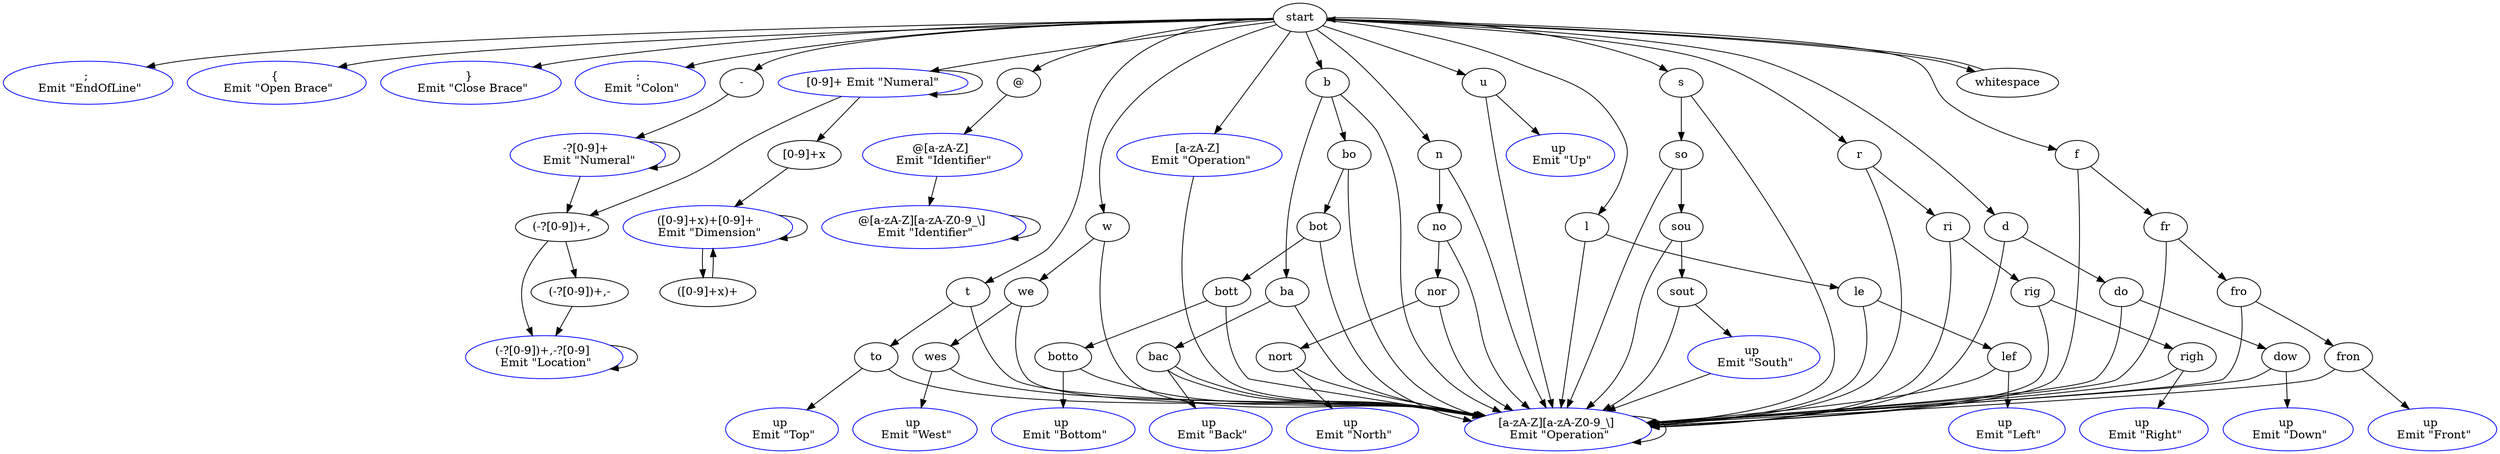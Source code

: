 digraph minedefine_fsa {

  start
  semicolon [label=<; <br/> Emit "EndOfLine"> color="blue"]
  openbrace [label=<{ <br/> Emit "Open Brace"> color="blue"]
  closebrace [label=<} <br/> Emit "Close Brace"> color="blue"]
  colon [label=<: <br/> Emit "Colon"> color="blue"]
  negative [label="-"]
  at [label="@"]

  atLetter [label=<@[a-zA-Z] <br/> Emit "Identifier"> color="blue"]
  atLetterSymbol [label=<@[a-zA-Z][a-zA-Z0-9_\] <br/> Emit "Identifier"> color="blue"]

  letter [label=<[a-zA-Z] <br/> Emit "Operation"> color="blue"]
  letterSymbol [label=<[a-zA-Z][a-zA-Z0-9_\] <br/> Emit "Operation"> color="blue"]
  negatableNumeral [label=<-?[0-9]+ <br/> Emit "Numeral"> color="blue"]
  nonNegatableNumeral [label=<[0-9]+ Emit "Numeral"> color="blue"]
  numeralComma [label="(-?[0-9])+,"]
  locationEndNeg [label="(-?[0-9])+,-"]
  locationEndNumeral [label=<(-?[0-9])+,-?[0-9] <br/> Emit "Location"> color="blue"]

  numeralX [label="[0-9]+x"]
  numeralXnumeral [label=<([0-9]+x)+[0-9]+ <br/> Emit "Dimension"> color="blue"]
  numeralXnumeralX [label="([0-9]+x)+"]

  up [ label=<up <br/> Emit "Up"> color="blue"]
  down [label=<up <br/> Emit "Down"> color="blue"]
  north [label=<up <br/> Emit "North"> color="blue"]
  south [label=<up <br/> Emit "South"> color="blue"]
  west [label=<up <br/> Emit "West"> color="blue"]
  top [label=<up <br/> Emit "Top"> color="blue"]
  bottom [label=<up <br/> Emit "Bottom"> color="blue"]
  back [label=<up <br/> Emit "Back"> color="blue"]
  left [label=<up <br/> Emit "Left"> color="blue"]
  right [label=<up <br/> Emit "Right"> color="blue"]
  front [label=<up <br/> Emit "Front"> color="blue"]

  start -> semicolon
  start -> openbrace
  start -> closebrace
  start -> colon


  # Dimensions. TODO: write the missed tracks to go to other stuff
  start -> u -> up
  u -> letterSymbol
  start -> d -> do -> dow -> down
  d -> letterSymbol
  do -> letterSymbol
  dow -> letterSymbol
  start -> n -> no -> nor -> nort -> north
  n -> letterSymbol
  no -> letterSymbol
  nor -> letterSymbol
  nort -> letterSymbol
  start -> s -> so -> sou -> sout -> south
  s -> letterSymbol
  so -> letterSymbol
  sou -> letterSymbol
  sout -> letterSymbol
  south -> letterSymbol
  start -> w -> we -> wes -> west
  w -> letterSymbol
  we -> letterSymbol
  wes -> letterSymbol
  start -> t -> to -> top
  t -> letterSymbol
  to -> letterSymbol
  start -> b -> bo -> bot -> bott -> botto -> bottom
  b -> letterSymbol
  bo -> letterSymbol
  bot -> letterSymbol
  bott -> letterSymbol
  botto -> letterSymbol
  b -> ba -> bac -> back
  ba -> letterSymbol
  bac -> letterSymbol
  bac -> letterSymbol
  start -> l -> le -> lef -> left
  l -> letterSymbol
  le -> letterSymbol
  lef -> letterSymbol
  start -> r -> ri -> rig -> righ -> right
  r -> letterSymbol
  ri -> letterSymbol
  rig -> letterSymbol
  righ -> letterSymbol
  start -> f -> fr -> fro -> fron -> front
  f -> letterSymbol
  fr -> letterSymbol
  fro -> letterSymbol
  fron -> letterSymbol

  start -> at -> atLetter -> atLetterSymbol -> atLetterSymbol
  start -> letter -> letterSymbol -> letterSymbol

  start -> negative -> negatableNumeral -> negatableNumeral ->  numeralComma -> locationEndNeg
  locationEndNeg -> locationEndNumeral
  numeralComma -> locationEndNumeral -> locationEndNumeral
  start -> nonNegatableNumeral -> nonNegatableNumeral -> numeralX -> numeralXnumeral -> numeralXnumeral
  numeralXnumeral -> numeralXnumeralX -> numeralXnumeral
  nonNegatableNumeral -> numeralComma

  start -> whitespace -> start
}
